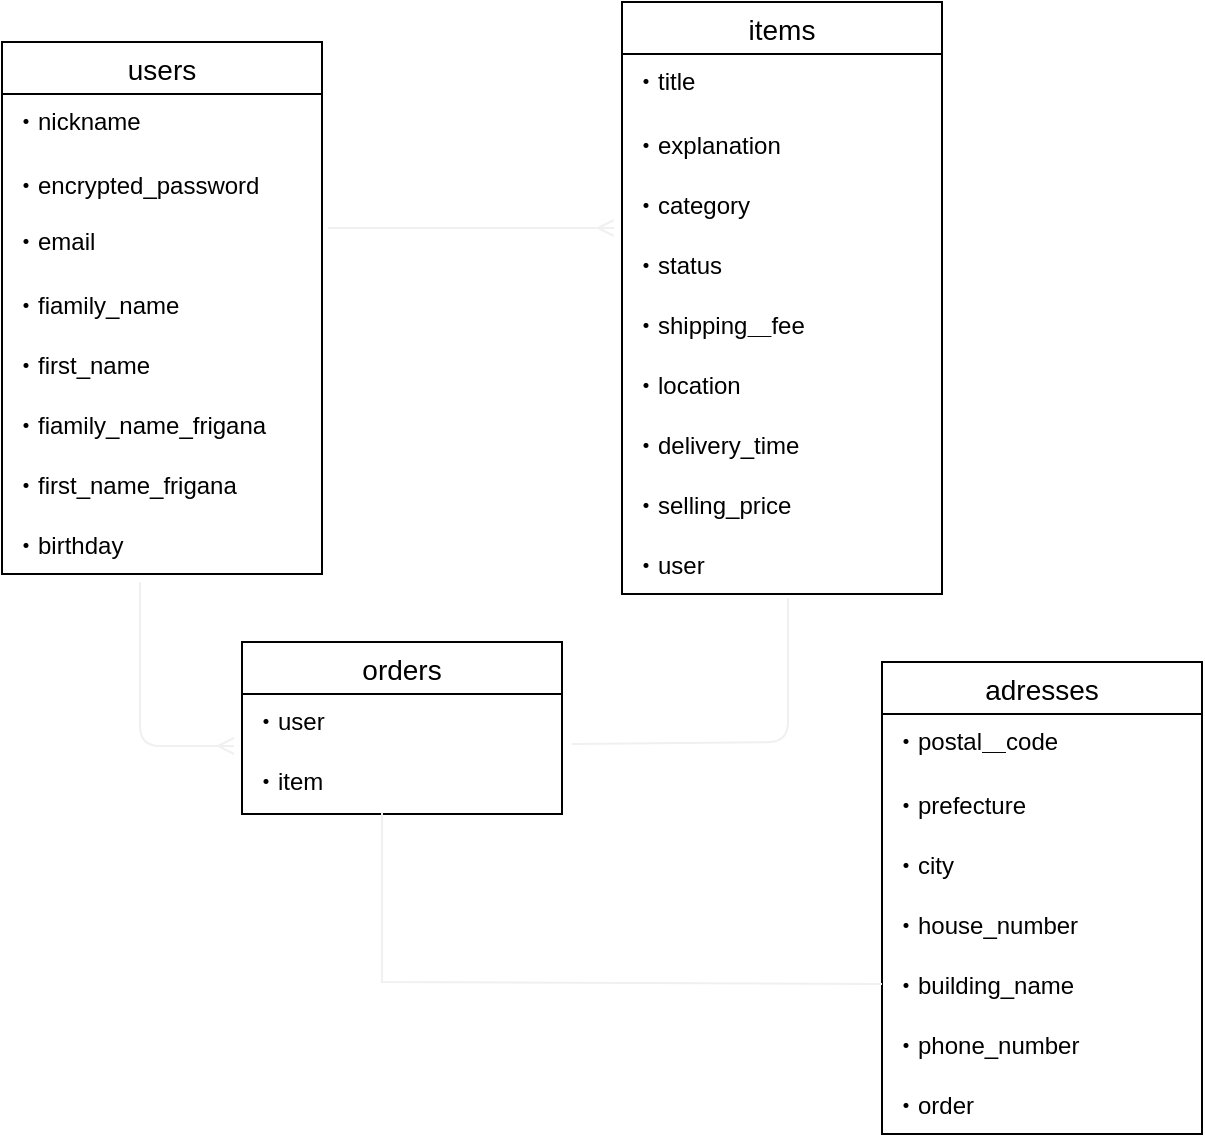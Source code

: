 <mxfile version="13.6.5">
    <diagram id="EjC7fBHQOOMLvfSI2_CZ" name="ページ1">
        <mxGraphModel dx="898" dy="680" grid="1" gridSize="10" guides="1" tooltips="1" connect="1" arrows="1" fold="1" page="1" pageScale="1" pageWidth="827" pageHeight="1169" math="0" shadow="0">
            <root>
                <mxCell id="0"/>
                <mxCell id="1" parent="0"/>
                <mxCell id="57" value="users" style="swimlane;fontStyle=0;childLayout=stackLayout;horizontal=1;startSize=26;horizontalStack=0;resizeParent=1;resizeParentMax=0;resizeLast=0;collapsible=1;marginBottom=0;align=center;fontSize=14;" vertex="1" parent="1">
                    <mxGeometry x="130" y="150" width="160" height="266" as="geometry"/>
                </mxCell>
                <mxCell id="58" value="・nickname" style="text;strokeColor=none;fillColor=none;spacingLeft=4;spacingRight=4;overflow=hidden;rotatable=0;points=[[0,0.5],[1,0.5]];portConstraint=eastwest;fontSize=12;" vertex="1" parent="57">
                    <mxGeometry y="26" width="160" height="30" as="geometry"/>
                </mxCell>
                <mxCell id="60" value="・encrypted_password" style="text;strokeColor=none;fillColor=none;spacingLeft=4;spacingRight=4;overflow=hidden;rotatable=0;points=[[0,0.5],[1,0.5]];portConstraint=eastwest;fontSize=12;verticalAlign=middle;" vertex="1" parent="57">
                    <mxGeometry y="56" width="160" height="30" as="geometry"/>
                </mxCell>
                <mxCell id="59" value="・email" style="text;strokeColor=none;fillColor=none;spacingLeft=4;spacingRight=4;overflow=hidden;rotatable=0;points=[[0,0.5],[1,0.5]];portConstraint=eastwest;fontSize=12;" vertex="1" parent="57">
                    <mxGeometry y="86" width="160" height="30" as="geometry"/>
                </mxCell>
                <mxCell id="63" value="・fiamily_name" style="text;strokeColor=none;fillColor=none;spacingLeft=4;spacingRight=4;overflow=hidden;rotatable=0;points=[[0,0.5],[1,0.5]];portConstraint=eastwest;fontSize=12;verticalAlign=middle;" vertex="1" parent="57">
                    <mxGeometry y="116" width="160" height="30" as="geometry"/>
                </mxCell>
                <mxCell id="64" value="・first_name" style="text;strokeColor=none;fillColor=none;spacingLeft=4;spacingRight=4;overflow=hidden;rotatable=0;points=[[0,0.5],[1,0.5]];portConstraint=eastwest;fontSize=12;verticalAlign=middle;" vertex="1" parent="57">
                    <mxGeometry y="146" width="160" height="30" as="geometry"/>
                </mxCell>
                <mxCell id="116" value="・fiamily_name_frigana" style="text;strokeColor=none;fillColor=none;spacingLeft=4;spacingRight=4;overflow=hidden;rotatable=0;points=[[0,0.5],[1,0.5]];portConstraint=eastwest;fontSize=12;verticalAlign=middle;" vertex="1" parent="57">
                    <mxGeometry y="176" width="160" height="30" as="geometry"/>
                </mxCell>
                <mxCell id="117" value="・first_name_frigana" style="text;strokeColor=none;fillColor=none;spacingLeft=4;spacingRight=4;overflow=hidden;rotatable=0;points=[[0,0.5],[1,0.5]];portConstraint=eastwest;fontSize=12;verticalAlign=middle;" vertex="1" parent="57">
                    <mxGeometry y="206" width="160" height="30" as="geometry"/>
                </mxCell>
                <mxCell id="118" value="・birthday" style="text;strokeColor=none;fillColor=none;spacingLeft=4;spacingRight=4;overflow=hidden;rotatable=0;points=[[0,0.5],[1,0.5]];portConstraint=eastwest;fontSize=12;verticalAlign=middle;" vertex="1" parent="57">
                    <mxGeometry y="236" width="160" height="30" as="geometry"/>
                </mxCell>
                <mxCell id="67" value="items" style="swimlane;fontStyle=0;childLayout=stackLayout;horizontal=1;startSize=26;horizontalStack=0;resizeParent=1;resizeParentMax=0;resizeLast=0;collapsible=1;marginBottom=0;align=center;fontSize=14;" vertex="1" parent="1">
                    <mxGeometry x="440" y="130" width="160" height="296" as="geometry"/>
                </mxCell>
                <mxCell id="68" value="・title" style="text;strokeColor=none;fillColor=none;spacingLeft=4;spacingRight=4;overflow=hidden;rotatable=0;points=[[0,0.5],[1,0.5]];portConstraint=eastwest;fontSize=12;" vertex="1" parent="67">
                    <mxGeometry y="26" width="160" height="30" as="geometry"/>
                </mxCell>
                <mxCell id="70" value="・explanation" style="text;strokeColor=none;fillColor=none;spacingLeft=4;spacingRight=4;overflow=hidden;rotatable=0;points=[[0,0.5],[1,0.5]];portConstraint=eastwest;fontSize=12;verticalAlign=middle;" vertex="1" parent="67">
                    <mxGeometry y="56" width="160" height="30" as="geometry"/>
                </mxCell>
                <mxCell id="71" value="・category" style="text;strokeColor=none;fillColor=none;spacingLeft=4;spacingRight=4;overflow=hidden;rotatable=0;points=[[0,0.5],[1,0.5]];portConstraint=eastwest;fontSize=12;verticalAlign=middle;" vertex="1" parent="67">
                    <mxGeometry y="86" width="160" height="30" as="geometry"/>
                </mxCell>
                <mxCell id="115" value="・status" style="text;strokeColor=none;fillColor=none;spacingLeft=4;spacingRight=4;overflow=hidden;rotatable=0;points=[[0,0.5],[1,0.5]];portConstraint=eastwest;fontSize=12;verticalAlign=middle;" vertex="1" parent="67">
                    <mxGeometry y="116" width="160" height="30" as="geometry"/>
                </mxCell>
                <mxCell id="72" value="・shipping＿fee" style="text;strokeColor=none;fillColor=none;spacingLeft=4;spacingRight=4;overflow=hidden;rotatable=0;points=[[0,0.5],[1,0.5]];portConstraint=eastwest;fontSize=12;verticalAlign=middle;" vertex="1" parent="67">
                    <mxGeometry y="146" width="160" height="30" as="geometry"/>
                </mxCell>
                <mxCell id="73" value="・location" style="text;strokeColor=none;fillColor=none;spacingLeft=4;spacingRight=4;overflow=hidden;rotatable=0;points=[[0,0.5],[1,0.5]];portConstraint=eastwest;fontSize=12;verticalAlign=middle;" vertex="1" parent="67">
                    <mxGeometry y="176" width="160" height="30" as="geometry"/>
                </mxCell>
                <mxCell id="74" value="・delivery_time" style="text;strokeColor=none;fillColor=none;spacingLeft=4;spacingRight=4;overflow=hidden;rotatable=0;points=[[0,0.5],[1,0.5]];portConstraint=eastwest;fontSize=12;verticalAlign=middle;" vertex="1" parent="67">
                    <mxGeometry y="206" width="160" height="30" as="geometry"/>
                </mxCell>
                <mxCell id="75" value="・selling_price" style="text;strokeColor=none;fillColor=none;spacingLeft=4;spacingRight=4;overflow=hidden;rotatable=0;points=[[0,0.5],[1,0.5]];portConstraint=eastwest;fontSize=12;verticalAlign=middle;" vertex="1" parent="67">
                    <mxGeometry y="236" width="160" height="30" as="geometry"/>
                </mxCell>
                <mxCell id="92" value="・user" style="text;strokeColor=none;fillColor=none;spacingLeft=4;spacingRight=4;overflow=hidden;rotatable=0;points=[[0,0.5],[1,0.5]];portConstraint=eastwest;fontSize=12;verticalAlign=middle;" vertex="1" parent="67">
                    <mxGeometry y="266" width="160" height="30" as="geometry"/>
                </mxCell>
                <mxCell id="77" value="orders" style="swimlane;fontStyle=0;childLayout=stackLayout;horizontal=1;startSize=26;horizontalStack=0;resizeParent=1;resizeParentMax=0;resizeLast=0;collapsible=1;marginBottom=0;align=center;fontSize=14;" vertex="1" parent="1">
                    <mxGeometry x="250" y="450" width="160" height="86" as="geometry"/>
                </mxCell>
                <mxCell id="78" value="・user" style="text;strokeColor=none;fillColor=none;spacingLeft=4;spacingRight=4;overflow=hidden;rotatable=0;points=[[0,0.5],[1,0.5]];portConstraint=eastwest;fontSize=12;" vertex="1" parent="77">
                    <mxGeometry y="26" width="160" height="30" as="geometry"/>
                </mxCell>
                <mxCell id="79" value="・item" style="text;strokeColor=none;fillColor=none;spacingLeft=4;spacingRight=4;overflow=hidden;rotatable=0;points=[[0,0.5],[1,0.5]];portConstraint=eastwest;fontSize=12;" vertex="1" parent="77">
                    <mxGeometry y="56" width="160" height="30" as="geometry"/>
                </mxCell>
                <mxCell id="83" value="adresses" style="swimlane;fontStyle=0;childLayout=stackLayout;horizontal=1;startSize=26;horizontalStack=0;resizeParent=1;resizeParentMax=0;resizeLast=0;collapsible=1;marginBottom=0;align=center;fontSize=14;" vertex="1" parent="1">
                    <mxGeometry x="570" y="460" width="160" height="236" as="geometry"/>
                </mxCell>
                <mxCell id="84" value="・postal＿code" style="text;strokeColor=none;fillColor=none;spacingLeft=4;spacingRight=4;overflow=hidden;rotatable=0;points=[[0,0.5],[1,0.5]];portConstraint=eastwest;fontSize=12;" vertex="1" parent="83">
                    <mxGeometry y="26" width="160" height="30" as="geometry"/>
                </mxCell>
                <mxCell id="85" value="・prefecture" style="text;strokeColor=none;fillColor=none;spacingLeft=4;spacingRight=4;overflow=hidden;rotatable=0;points=[[0,0.5],[1,0.5]];portConstraint=eastwest;fontSize=12;verticalAlign=middle;" vertex="1" parent="83">
                    <mxGeometry y="56" width="160" height="30" as="geometry"/>
                </mxCell>
                <mxCell id="86" value="・city" style="text;strokeColor=none;fillColor=none;spacingLeft=4;spacingRight=4;overflow=hidden;rotatable=0;points=[[0,0.5],[1,0.5]];portConstraint=eastwest;fontSize=12;verticalAlign=middle;" vertex="1" parent="83">
                    <mxGeometry y="86" width="160" height="30" as="geometry"/>
                </mxCell>
                <mxCell id="87" value="・house_number" style="text;strokeColor=none;fillColor=none;spacingLeft=4;spacingRight=4;overflow=hidden;rotatable=0;points=[[0,0.5],[1,0.5]];portConstraint=eastwest;fontSize=12;verticalAlign=middle;" vertex="1" parent="83">
                    <mxGeometry y="116" width="160" height="30" as="geometry"/>
                </mxCell>
                <mxCell id="88" value="・building_name" style="text;strokeColor=none;fillColor=none;spacingLeft=4;spacingRight=4;overflow=hidden;rotatable=0;points=[[0,0.5],[1,0.5]];portConstraint=eastwest;fontSize=12;verticalAlign=middle;" vertex="1" parent="83">
                    <mxGeometry y="146" width="160" height="30" as="geometry"/>
                </mxCell>
                <mxCell id="89" value="・phone_number" style="text;strokeColor=none;fillColor=none;spacingLeft=4;spacingRight=4;overflow=hidden;rotatable=0;points=[[0,0.5],[1,0.5]];portConstraint=eastwest;fontSize=12;verticalAlign=middle;" vertex="1" parent="83">
                    <mxGeometry y="176" width="160" height="30" as="geometry"/>
                </mxCell>
                <mxCell id="91" value="・order" style="text;strokeColor=none;fillColor=none;spacingLeft=4;spacingRight=4;overflow=hidden;rotatable=0;points=[[0,0.5],[1,0.5]];portConstraint=eastwest;fontSize=12;verticalAlign=middle;" vertex="1" parent="83">
                    <mxGeometry y="206" width="160" height="30" as="geometry"/>
                </mxCell>
                <mxCell id="102" value="" style="edgeStyle=entityRelationEdgeStyle;fontSize=12;html=1;endArrow=ERmany;strokeColor=#f0f0f0;strokeWidth=1;entryX=-0.025;entryY=0.9;entryDx=0;entryDy=0;entryPerimeter=0;" edge="1" parent="1" target="71">
                    <mxGeometry width="100" height="100" relative="1" as="geometry">
                        <mxPoint x="293" y="243" as="sourcePoint"/>
                        <mxPoint x="430" y="243" as="targetPoint"/>
                    </mxGeometry>
                </mxCell>
                <mxCell id="110" value="" style="fontSize=12;html=1;endArrow=ERmany;strokeColor=#f0f0f0;strokeWidth=1;endFill=0;" edge="1" parent="1">
                    <mxGeometry width="100" height="100" relative="1" as="geometry">
                        <mxPoint x="199" y="420" as="sourcePoint"/>
                        <mxPoint x="246" y="502" as="targetPoint"/>
                        <Array as="points">
                            <mxPoint x="199" y="502"/>
                        </Array>
                    </mxGeometry>
                </mxCell>
                <mxCell id="111" value="" style="fontSize=12;html=1;endArrow=none;strokeColor=#f0f0f0;strokeWidth=1;exitX=0.519;exitY=1.067;exitDx=0;exitDy=0;exitPerimeter=0;entryX=1.031;entryY=0.833;entryDx=0;entryDy=0;entryPerimeter=0;endFill=0;" edge="1" parent="1" source="92" target="78">
                    <mxGeometry width="100" height="100" relative="1" as="geometry">
                        <mxPoint x="370" y="490" as="sourcePoint"/>
                        <mxPoint x="523" y="590" as="targetPoint"/>
                        <Array as="points">
                            <mxPoint x="523" y="500"/>
                        </Array>
                    </mxGeometry>
                </mxCell>
                <mxCell id="114" value="" style="endArrow=none;html=1;rounded=0;strokeColor=#f0f0f0;strokeWidth=1;exitX=0;exitY=0.5;exitDx=0;exitDy=0;" edge="1" parent="1" source="88">
                    <mxGeometry relative="1" as="geometry">
                        <mxPoint x="340" y="440" as="sourcePoint"/>
                        <mxPoint x="320" y="535" as="targetPoint"/>
                        <Array as="points">
                            <mxPoint x="320" y="620"/>
                        </Array>
                    </mxGeometry>
                </mxCell>
            </root>
        </mxGraphModel>
    </diagram>
</mxfile>